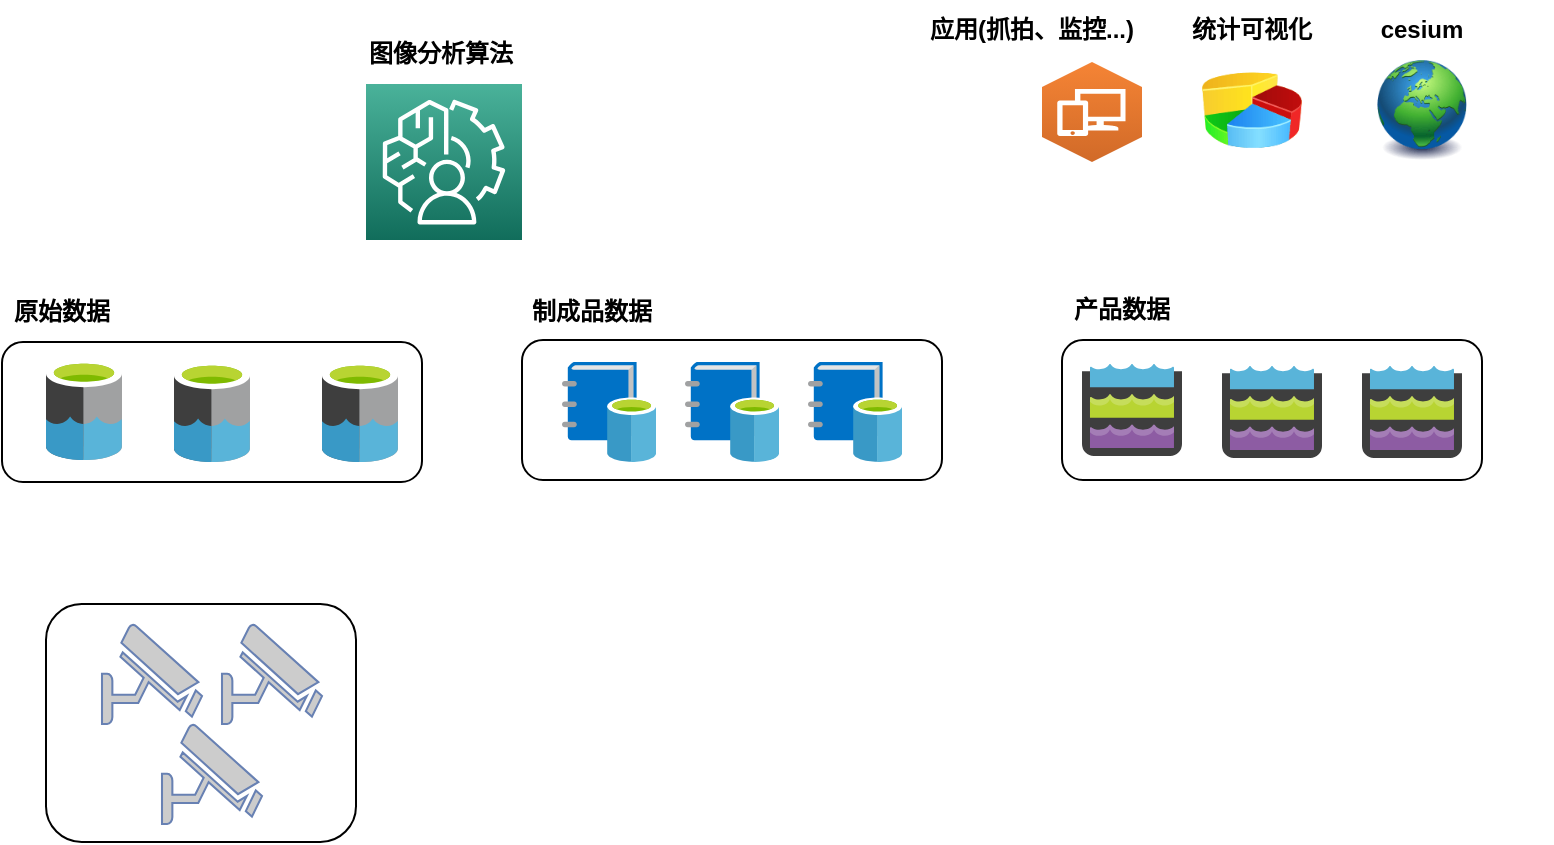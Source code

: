 <mxfile version="16.5.6" type="github">
  <diagram id="GWXwdRzhADtxgMUi1JtR" name="Page-1">
    <mxGraphModel dx="1038" dy="515" grid="1" gridSize="10" guides="1" tooltips="1" connect="1" arrows="1" fold="1" page="1" pageScale="1" pageWidth="827" pageHeight="1169" math="0" shadow="0">
      <root>
        <mxCell id="0" />
        <mxCell id="1" parent="0" />
        <mxCell id="_r5EK1MU1sbvii6KuYAE-47" value="" style="rounded=1;whiteSpace=wrap;html=1;" vertex="1" parent="1">
          <mxGeometry x="42" y="351" width="155" height="119" as="geometry" />
        </mxCell>
        <mxCell id="_r5EK1MU1sbvii6KuYAE-3" value="" style="rounded=1;whiteSpace=wrap;html=1;" vertex="1" parent="1">
          <mxGeometry x="20" y="220" width="210" height="70" as="geometry" />
        </mxCell>
        <mxCell id="_r5EK1MU1sbvii6KuYAE-9" value="" style="rounded=1;whiteSpace=wrap;html=1;" vertex="1" parent="1">
          <mxGeometry x="280" y="219" width="210" height="70" as="geometry" />
        </mxCell>
        <mxCell id="_r5EK1MU1sbvii6KuYAE-13" value="" style="fontColor=#0066CC;verticalAlign=top;verticalLabelPosition=bottom;labelPosition=center;align=center;html=1;outlineConnect=0;fillColor=#CCCCCC;strokeColor=#6881B3;gradientColor=none;gradientDirection=north;strokeWidth=2;shape=mxgraph.networks.security_camera;" vertex="1" parent="1">
          <mxGeometry x="70" y="361" width="50" height="50" as="geometry" />
        </mxCell>
        <mxCell id="_r5EK1MU1sbvii6KuYAE-14" value="" style="fontColor=#0066CC;verticalAlign=top;verticalLabelPosition=bottom;labelPosition=center;align=center;html=1;outlineConnect=0;fillColor=#CCCCCC;strokeColor=#6881B3;gradientColor=none;gradientDirection=north;strokeWidth=2;shape=mxgraph.networks.security_camera;" vertex="1" parent="1">
          <mxGeometry x="130" y="361" width="50" height="50" as="geometry" />
        </mxCell>
        <mxCell id="_r5EK1MU1sbvii6KuYAE-15" value="" style="fontColor=#0066CC;verticalAlign=top;verticalLabelPosition=bottom;labelPosition=center;align=center;html=1;outlineConnect=0;fillColor=#CCCCCC;strokeColor=#6881B3;gradientColor=none;gradientDirection=north;strokeWidth=2;shape=mxgraph.networks.security_camera;" vertex="1" parent="1">
          <mxGeometry x="100" y="411" width="50" height="50" as="geometry" />
        </mxCell>
        <mxCell id="_r5EK1MU1sbvii6KuYAE-16" value="原始数据" style="text;html=1;strokeColor=none;fillColor=none;align=center;verticalAlign=middle;whiteSpace=wrap;rounded=0;fontStyle=1" vertex="1" parent="1">
          <mxGeometry x="20" y="190" width="60" height="30" as="geometry" />
        </mxCell>
        <mxCell id="_r5EK1MU1sbvii6KuYAE-17" value="制成品数据" style="text;html=1;strokeColor=none;fillColor=none;align=center;verticalAlign=middle;whiteSpace=wrap;rounded=0;fontStyle=1" vertex="1" parent="1">
          <mxGeometry x="280" y="190" width="70" height="30" as="geometry" />
        </mxCell>
        <mxCell id="_r5EK1MU1sbvii6KuYAE-24" value="" style="rounded=1;whiteSpace=wrap;html=1;" vertex="1" parent="1">
          <mxGeometry x="550" y="219" width="210" height="70" as="geometry" />
        </mxCell>
        <mxCell id="_r5EK1MU1sbvii6KuYAE-28" value="产品数据" style="text;html=1;strokeColor=none;fillColor=none;align=center;verticalAlign=middle;whiteSpace=wrap;rounded=0;fontStyle=1" vertex="1" parent="1">
          <mxGeometry x="550" y="189" width="60" height="30" as="geometry" />
        </mxCell>
        <mxCell id="_r5EK1MU1sbvii6KuYAE-29" value="" style="image;html=1;image=img/lib/clip_art/finance/Pie_Chart_128x128.png" vertex="1" parent="1">
          <mxGeometry x="620" y="79" width="50" height="50" as="geometry" />
        </mxCell>
        <mxCell id="_r5EK1MU1sbvii6KuYAE-30" value="" style="outlineConnect=0;dashed=0;verticalLabelPosition=bottom;verticalAlign=top;align=center;html=1;shape=mxgraph.aws3.workspaces;fillColor=#D16A28;gradientColor=#F58435;gradientDirection=north;" vertex="1" parent="1">
          <mxGeometry x="540" y="80" width="50" height="50" as="geometry" />
        </mxCell>
        <mxCell id="_r5EK1MU1sbvii6KuYAE-31" value="应用(抓拍、监控...)" style="text;html=1;strokeColor=none;fillColor=none;align=center;verticalAlign=middle;whiteSpace=wrap;rounded=0;fontStyle=1" vertex="1" parent="1">
          <mxGeometry x="470" y="49" width="130" height="30" as="geometry" />
        </mxCell>
        <mxCell id="_r5EK1MU1sbvii6KuYAE-32" value="统计可视化" style="text;html=1;strokeColor=none;fillColor=none;align=center;verticalAlign=middle;whiteSpace=wrap;rounded=0;fontStyle=1" vertex="1" parent="1">
          <mxGeometry x="580" y="49" width="130" height="30" as="geometry" />
        </mxCell>
        <mxCell id="_r5EK1MU1sbvii6KuYAE-33" value="" style="image;html=1;image=img/lib/clip_art/general/Earth_globe_128x128.png" vertex="1" parent="1">
          <mxGeometry x="705" y="79" width="50" height="50" as="geometry" />
        </mxCell>
        <mxCell id="_r5EK1MU1sbvii6KuYAE-35" value="cesium" style="text;html=1;strokeColor=none;fillColor=none;align=center;verticalAlign=middle;whiteSpace=wrap;rounded=0;fontStyle=1" vertex="1" parent="1">
          <mxGeometry x="665" y="49" width="130" height="30" as="geometry" />
        </mxCell>
        <mxCell id="_r5EK1MU1sbvii6KuYAE-37" value="" style="sketch=0;aspect=fixed;html=1;points=[];align=center;image;fontSize=12;image=img/lib/mscae/Data_Lake.svg;" vertex="1" parent="1">
          <mxGeometry x="42" y="229" width="38" height="50" as="geometry" />
        </mxCell>
        <mxCell id="_r5EK1MU1sbvii6KuYAE-38" value="" style="sketch=0;aspect=fixed;html=1;points=[];align=center;image;fontSize=12;image=img/lib/mscae/Data_Lake.svg;" vertex="1" parent="1">
          <mxGeometry x="106" y="230" width="38" height="50" as="geometry" />
        </mxCell>
        <mxCell id="_r5EK1MU1sbvii6KuYAE-39" value="" style="sketch=0;aspect=fixed;html=1;points=[];align=center;image;fontSize=12;image=img/lib/mscae/Data_Lake.svg;" vertex="1" parent="1">
          <mxGeometry x="180" y="230" width="38" height="50" as="geometry" />
        </mxCell>
        <mxCell id="_r5EK1MU1sbvii6KuYAE-41" value="" style="sketch=0;aspect=fixed;html=1;points=[];align=center;image;fontSize=12;image=img/lib/mscae/Data_Catalog.svg;" vertex="1" parent="1">
          <mxGeometry x="300" y="230" width="47" height="50" as="geometry" />
        </mxCell>
        <mxCell id="_r5EK1MU1sbvii6KuYAE-42" value="" style="sketch=0;aspect=fixed;html=1;points=[];align=center;image;fontSize=12;image=img/lib/mscae/Data_Catalog.svg;" vertex="1" parent="1">
          <mxGeometry x="361.5" y="230" width="47" height="50" as="geometry" />
        </mxCell>
        <mxCell id="_r5EK1MU1sbvii6KuYAE-43" value="" style="sketch=0;aspect=fixed;html=1;points=[];align=center;image;fontSize=12;image=img/lib/mscae/Data_Catalog.svg;" vertex="1" parent="1">
          <mxGeometry x="423" y="230" width="47" height="50" as="geometry" />
        </mxCell>
        <mxCell id="_r5EK1MU1sbvii6KuYAE-44" value="" style="sketch=0;aspect=fixed;html=1;points=[];align=center;image;fontSize=12;image=img/lib/mscae/Data_Lake_Storage.svg;" vertex="1" parent="1">
          <mxGeometry x="560" y="231" width="50" height="46" as="geometry" />
        </mxCell>
        <mxCell id="_r5EK1MU1sbvii6KuYAE-45" value="" style="sketch=0;aspect=fixed;html=1;points=[];align=center;image;fontSize=12;image=img/lib/mscae/Data_Lake_Storage.svg;" vertex="1" parent="1">
          <mxGeometry x="630" y="232" width="50" height="46" as="geometry" />
        </mxCell>
        <mxCell id="_r5EK1MU1sbvii6KuYAE-46" value="" style="sketch=0;aspect=fixed;html=1;points=[];align=center;image;fontSize=12;image=img/lib/mscae/Data_Lake_Storage.svg;" vertex="1" parent="1">
          <mxGeometry x="700" y="232" width="50" height="46" as="geometry" />
        </mxCell>
        <mxCell id="_r5EK1MU1sbvii6KuYAE-49" value="图像分析算法" style="text;html=1;strokeColor=none;fillColor=none;align=center;verticalAlign=middle;whiteSpace=wrap;rounded=0;fontStyle=1" vertex="1" parent="1">
          <mxGeometry x="199" y="60" width="81" height="31" as="geometry" />
        </mxCell>
        <mxCell id="_r5EK1MU1sbvii6KuYAE-51" value="" style="sketch=0;points=[[0,0,0],[0.25,0,0],[0.5,0,0],[0.75,0,0],[1,0,0],[0,1,0],[0.25,1,0],[0.5,1,0],[0.75,1,0],[1,1,0],[0,0.25,0],[0,0.5,0],[0,0.75,0],[1,0.25,0],[1,0.5,0],[1,0.75,0]];outlineConnect=0;fontColor=#232F3E;gradientColor=#4AB29A;gradientDirection=north;fillColor=#116D5B;strokeColor=#ffffff;dashed=0;verticalLabelPosition=bottom;verticalAlign=top;align=center;html=1;fontSize=12;fontStyle=0;aspect=fixed;shape=mxgraph.aws4.resourceIcon;resIcon=mxgraph.aws4.augmented_ai;" vertex="1" parent="1">
          <mxGeometry x="202" y="91" width="78" height="78" as="geometry" />
        </mxCell>
      </root>
    </mxGraphModel>
  </diagram>
</mxfile>
